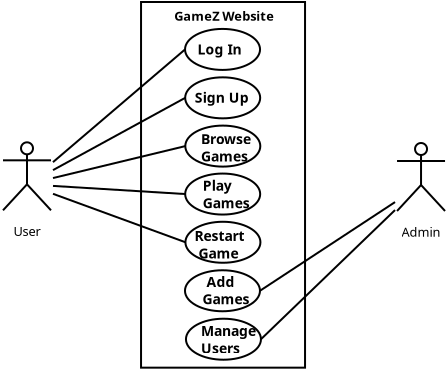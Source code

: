 <?xml version="1.0" encoding="UTF-8"?>
<dia:diagram xmlns:dia="http://www.lysator.liu.se/~alla/dia/">
  <dia:layer name="Background" visible="true" active="true">
    <dia:object type="Standard - Box" version="0" id="O0">
      <dia:attribute name="obj_pos">
        <dia:point val="22.389,-21.583"/>
      </dia:attribute>
      <dia:attribute name="obj_bb">
        <dia:rectangle val="22.339,-21.633;30.639,-3.25"/>
      </dia:attribute>
      <dia:attribute name="elem_corner">
        <dia:point val="22.389,-21.583"/>
      </dia:attribute>
      <dia:attribute name="elem_width">
        <dia:real val="8.2"/>
      </dia:attribute>
      <dia:attribute name="elem_height">
        <dia:real val="18.283"/>
      </dia:attribute>
      <dia:attribute name="show_background">
        <dia:boolean val="true"/>
      </dia:attribute>
    </dia:object>
    <dia:object type="Standard - Ellipse" version="0" id="O1">
      <dia:attribute name="obj_pos">
        <dia:point val="24.589,-20.237"/>
      </dia:attribute>
      <dia:attribute name="obj_bb">
        <dia:rectangle val="24.539,-20.287;28.389,-18.137"/>
      </dia:attribute>
      <dia:attribute name="elem_corner">
        <dia:point val="24.589,-20.237"/>
      </dia:attribute>
      <dia:attribute name="elem_width">
        <dia:real val="3.75"/>
      </dia:attribute>
      <dia:attribute name="elem_height">
        <dia:real val="2.05"/>
      </dia:attribute>
    </dia:object>
    <dia:object type="Standard - Text" version="1" id="O2">
      <dia:attribute name="obj_pos">
        <dia:point val="25.214,-18.962"/>
      </dia:attribute>
      <dia:attribute name="obj_bb">
        <dia:rectangle val="25.214,-19.675;27.719,-18.752"/>
      </dia:attribute>
      <dia:attribute name="text">
        <dia:composite type="text">
          <dia:attribute name="string">
            <dia:string>#Log In#</dia:string>
          </dia:attribute>
          <dia:attribute name="font">
            <dia:font family="JetBrainsMono NF SemiBold" style="64" name="Courier"/>
          </dia:attribute>
          <dia:attribute name="height">
            <dia:real val="0.871"/>
          </dia:attribute>
          <dia:attribute name="pos">
            <dia:point val="25.214,-18.962"/>
          </dia:attribute>
          <dia:attribute name="color">
            <dia:color val="#000000"/>
          </dia:attribute>
          <dia:attribute name="alignment">
            <dia:enum val="0"/>
          </dia:attribute>
        </dia:composite>
      </dia:attribute>
      <dia:attribute name="valign">
        <dia:enum val="3"/>
      </dia:attribute>
    </dia:object>
    <dia:object type="Standard - Ellipse" version="0" id="O3">
      <dia:attribute name="obj_pos">
        <dia:point val="24.596,-17.816"/>
      </dia:attribute>
      <dia:attribute name="obj_bb">
        <dia:rectangle val="24.546,-17.866;28.396,-15.716"/>
      </dia:attribute>
      <dia:attribute name="elem_corner">
        <dia:point val="24.596,-17.816"/>
      </dia:attribute>
      <dia:attribute name="elem_width">
        <dia:real val="3.75"/>
      </dia:attribute>
      <dia:attribute name="elem_height">
        <dia:real val="2.05"/>
      </dia:attribute>
    </dia:object>
    <dia:object type="Standard - Text" version="1" id="O4">
      <dia:attribute name="obj_pos">
        <dia:point val="25.071,-16.541"/>
      </dia:attribute>
      <dia:attribute name="obj_bb">
        <dia:rectangle val="25.071,-17.253;27.993,-16.331"/>
      </dia:attribute>
      <dia:attribute name="text">
        <dia:composite type="text">
          <dia:attribute name="string">
            <dia:string>#Sign Up#</dia:string>
          </dia:attribute>
          <dia:attribute name="font">
            <dia:font family="JetBrainsMono NF SemiBold" style="64" name="Courier"/>
          </dia:attribute>
          <dia:attribute name="height">
            <dia:real val="0.871"/>
          </dia:attribute>
          <dia:attribute name="pos">
            <dia:point val="25.071,-16.541"/>
          </dia:attribute>
          <dia:attribute name="color">
            <dia:color val="#000000"/>
          </dia:attribute>
          <dia:attribute name="alignment">
            <dia:enum val="0"/>
          </dia:attribute>
        </dia:composite>
      </dia:attribute>
      <dia:attribute name="valign">
        <dia:enum val="3"/>
      </dia:attribute>
    </dia:object>
    <dia:object type="Standard - Ellipse" version="0" id="O5">
      <dia:attribute name="obj_pos">
        <dia:point val="24.602,-15.403"/>
      </dia:attribute>
      <dia:attribute name="obj_bb">
        <dia:rectangle val="24.552,-15.453;28.402,-13.303"/>
      </dia:attribute>
      <dia:attribute name="elem_corner">
        <dia:point val="24.602,-15.403"/>
      </dia:attribute>
      <dia:attribute name="elem_width">
        <dia:real val="3.75"/>
      </dia:attribute>
      <dia:attribute name="elem_height">
        <dia:real val="2.05"/>
      </dia:attribute>
    </dia:object>
    <dia:object type="Standard - Text" version="1" id="O6">
      <dia:attribute name="obj_pos">
        <dia:point val="25.385,-14.476"/>
      </dia:attribute>
      <dia:attribute name="obj_bb">
        <dia:rectangle val="25.385,-15.189;27.89,-13.395"/>
      </dia:attribute>
      <dia:attribute name="text">
        <dia:composite type="text">
          <dia:attribute name="string">
            <dia:string>#Browse
Games#</dia:string>
          </dia:attribute>
          <dia:attribute name="font">
            <dia:font family="JetBrainsMono NF SemiBold" style="64" name="Courier"/>
          </dia:attribute>
          <dia:attribute name="height">
            <dia:real val="0.871"/>
          </dia:attribute>
          <dia:attribute name="pos">
            <dia:point val="25.385,-14.476"/>
          </dia:attribute>
          <dia:attribute name="color">
            <dia:color val="#000000"/>
          </dia:attribute>
          <dia:attribute name="alignment">
            <dia:enum val="0"/>
          </dia:attribute>
        </dia:composite>
      </dia:attribute>
      <dia:attribute name="valign">
        <dia:enum val="3"/>
      </dia:attribute>
    </dia:object>
    <dia:object type="Standard - Ellipse" version="0" id="O7">
      <dia:attribute name="obj_pos">
        <dia:point val="24.596,-13.005"/>
      </dia:attribute>
      <dia:attribute name="obj_bb">
        <dia:rectangle val="24.546,-13.055;28.396,-10.905"/>
      </dia:attribute>
      <dia:attribute name="elem_corner">
        <dia:point val="24.596,-13.005"/>
      </dia:attribute>
      <dia:attribute name="elem_width">
        <dia:real val="3.75"/>
      </dia:attribute>
      <dia:attribute name="elem_height">
        <dia:real val="2.05"/>
      </dia:attribute>
    </dia:object>
    <dia:object type="Standard - Text" version="1" id="O8">
      <dia:attribute name="obj_pos">
        <dia:point val="25.474,-12.141"/>
      </dia:attribute>
      <dia:attribute name="obj_bb">
        <dia:rectangle val="25.474,-12.854;27.561,-11.061"/>
      </dia:attribute>
      <dia:attribute name="text">
        <dia:composite type="text">
          <dia:attribute name="string">
            <dia:string>#Play
Games#</dia:string>
          </dia:attribute>
          <dia:attribute name="font">
            <dia:font family="JetBrainsMono NF SemiBold" style="64" name="Courier"/>
          </dia:attribute>
          <dia:attribute name="height">
            <dia:real val="0.871"/>
          </dia:attribute>
          <dia:attribute name="pos">
            <dia:point val="25.474,-12.141"/>
          </dia:attribute>
          <dia:attribute name="color">
            <dia:color val="#000000"/>
          </dia:attribute>
          <dia:attribute name="alignment">
            <dia:enum val="0"/>
          </dia:attribute>
        </dia:composite>
      </dia:attribute>
      <dia:attribute name="valign">
        <dia:enum val="3"/>
      </dia:attribute>
    </dia:object>
    <dia:object type="Standard - Text" version="1" id="O9">
      <dia:attribute name="obj_pos">
        <dia:point val="24.053,-20.65"/>
      </dia:attribute>
      <dia:attribute name="obj_bb">
        <dia:rectangle val="24.053,-21.29;29.098,-20.518"/>
      </dia:attribute>
      <dia:attribute name="text">
        <dia:composite type="text">
          <dia:attribute name="string">
            <dia:string>#GameZ Website#</dia:string>
          </dia:attribute>
          <dia:attribute name="font">
            <dia:font family="sans" style="80" name="Helvetica-Bold"/>
          </dia:attribute>
          <dia:attribute name="height">
            <dia:real val="0.8"/>
          </dia:attribute>
          <dia:attribute name="pos">
            <dia:point val="24.053,-20.65"/>
          </dia:attribute>
          <dia:attribute name="color">
            <dia:color val="#000000"/>
          </dia:attribute>
          <dia:attribute name="alignment">
            <dia:enum val="0"/>
          </dia:attribute>
        </dia:composite>
      </dia:attribute>
      <dia:attribute name="valign">
        <dia:enum val="3"/>
      </dia:attribute>
    </dia:object>
    <dia:object type="UML - Actor" version="0" id="O10">
      <dia:attribute name="obj_pos">
        <dia:point val="16.687,-12.467"/>
      </dia:attribute>
      <dia:attribute name="obj_bb">
        <dia:rectangle val="15.387,-15.217;17.987,-9.717"/>
      </dia:attribute>
      <dia:attribute name="meta">
        <dia:composite type="dict"/>
      </dia:attribute>
      <dia:attribute name="elem_corner">
        <dia:point val="15.437,-15.167"/>
      </dia:attribute>
      <dia:attribute name="elem_width">
        <dia:real val="2.5"/>
      </dia:attribute>
      <dia:attribute name="elem_height">
        <dia:real val="5.4"/>
      </dia:attribute>
      <dia:attribute name="line_width">
        <dia:real val="0.1"/>
      </dia:attribute>
      <dia:attribute name="line_colour">
        <dia:color val="#000000"/>
      </dia:attribute>
      <dia:attribute name="fill_colour">
        <dia:color val="#ffffff"/>
      </dia:attribute>
      <dia:attribute name="text">
        <dia:composite type="text">
          <dia:attribute name="string">
            <dia:string>#User#</dia:string>
          </dia:attribute>
          <dia:attribute name="font">
            <dia:font family="sans" style="0" name="Helvetica"/>
          </dia:attribute>
          <dia:attribute name="height">
            <dia:real val="0.8"/>
          </dia:attribute>
          <dia:attribute name="pos">
            <dia:point val="16.687,-9.927"/>
          </dia:attribute>
          <dia:attribute name="color">
            <dia:color val="#000000"/>
          </dia:attribute>
          <dia:attribute name="alignment">
            <dia:enum val="1"/>
          </dia:attribute>
        </dia:composite>
      </dia:attribute>
    </dia:object>
    <dia:object type="Standard - Line" version="0" id="O11">
      <dia:attribute name="obj_pos">
        <dia:point val="17.986,-13.575"/>
      </dia:attribute>
      <dia:attribute name="obj_bb">
        <dia:rectangle val="17.915,-19.283;24.659,-13.504"/>
      </dia:attribute>
      <dia:attribute name="conn_endpoints">
        <dia:point val="17.986,-13.575"/>
        <dia:point val="24.589,-19.212"/>
      </dia:attribute>
      <dia:attribute name="numcp">
        <dia:int val="1"/>
      </dia:attribute>
      <dia:connections>
        <dia:connection handle="0" to="O10" connection="8"/>
        <dia:connection handle="1" to="O1" connection="3"/>
      </dia:connections>
    </dia:object>
    <dia:object type="Standard - Line" version="0" id="O12">
      <dia:attribute name="obj_pos">
        <dia:point val="17.987,-13.177"/>
      </dia:attribute>
      <dia:attribute name="obj_bb">
        <dia:rectangle val="17.919,-16.859;24.663,-13.11"/>
      </dia:attribute>
      <dia:attribute name="conn_endpoints">
        <dia:point val="17.987,-13.177"/>
        <dia:point val="24.596,-16.791"/>
      </dia:attribute>
      <dia:attribute name="numcp">
        <dia:int val="1"/>
      </dia:attribute>
      <dia:connections>
        <dia:connection handle="0" to="O10" connection="8"/>
        <dia:connection handle="1" to="O3" connection="3"/>
      </dia:connections>
    </dia:object>
    <dia:object type="Standard - Line" version="0" id="O13">
      <dia:attribute name="obj_pos">
        <dia:point val="17.987,-12.78"/>
      </dia:attribute>
      <dia:attribute name="obj_bb">
        <dia:rectangle val="17.927,-14.438;24.663,-12.72"/>
      </dia:attribute>
      <dia:attribute name="conn_endpoints">
        <dia:point val="17.987,-12.78"/>
        <dia:point val="24.602,-14.378"/>
      </dia:attribute>
      <dia:attribute name="numcp">
        <dia:int val="1"/>
      </dia:attribute>
      <dia:connections>
        <dia:connection handle="0" to="O10" connection="8"/>
        <dia:connection handle="1" to="O5" connection="3"/>
      </dia:connections>
    </dia:object>
    <dia:object type="Standard - Line" version="0" id="O14">
      <dia:attribute name="obj_pos">
        <dia:point val="17.987,-12.387"/>
      </dia:attribute>
      <dia:attribute name="obj_bb">
        <dia:rectangle val="17.934,-12.44;24.649,-11.927"/>
      </dia:attribute>
      <dia:attribute name="conn_endpoints">
        <dia:point val="17.987,-12.387"/>
        <dia:point val="24.596,-11.98"/>
      </dia:attribute>
      <dia:attribute name="numcp">
        <dia:int val="1"/>
      </dia:attribute>
      <dia:connections>
        <dia:connection handle="0" to="O10" connection="8"/>
        <dia:connection handle="1" to="O7" connection="3"/>
      </dia:connections>
    </dia:object>
    <dia:object type="Standard - Ellipse" version="0" id="O15">
      <dia:attribute name="obj_pos">
        <dia:point val="24.608,-10.595"/>
      </dia:attribute>
      <dia:attribute name="obj_bb">
        <dia:rectangle val="24.558,-10.645;28.408,-8.495"/>
      </dia:attribute>
      <dia:attribute name="elem_corner">
        <dia:point val="24.608,-10.595"/>
      </dia:attribute>
      <dia:attribute name="elem_width">
        <dia:real val="3.75"/>
      </dia:attribute>
      <dia:attribute name="elem_height">
        <dia:real val="2.05"/>
      </dia:attribute>
    </dia:object>
    <dia:object type="Standard - Text" version="1" id="O16">
      <dia:attribute name="obj_pos">
        <dia:point val="25.059,-9.633"/>
      </dia:attribute>
      <dia:attribute name="obj_bb">
        <dia:rectangle val="25.059,-10.345;27.982,-8.552"/>
      </dia:attribute>
      <dia:attribute name="text">
        <dia:composite type="text">
          <dia:attribute name="string">
            <dia:string>#Restart
 Game#</dia:string>
          </dia:attribute>
          <dia:attribute name="font">
            <dia:font family="JetBrainsMono NF SemiBold" style="64" name="Courier"/>
          </dia:attribute>
          <dia:attribute name="height">
            <dia:real val="0.871"/>
          </dia:attribute>
          <dia:attribute name="pos">
            <dia:point val="25.059,-9.633"/>
          </dia:attribute>
          <dia:attribute name="color">
            <dia:color val="#000000"/>
          </dia:attribute>
          <dia:attribute name="alignment">
            <dia:enum val="0"/>
          </dia:attribute>
        </dia:composite>
      </dia:attribute>
      <dia:attribute name="valign">
        <dia:enum val="3"/>
      </dia:attribute>
    </dia:object>
    <dia:object type="Standard - Ellipse" version="0" id="O17">
      <dia:attribute name="obj_pos">
        <dia:point val="24.586,-8.17"/>
      </dia:attribute>
      <dia:attribute name="obj_bb">
        <dia:rectangle val="24.536,-8.22;28.386,-6.07"/>
      </dia:attribute>
      <dia:attribute name="elem_corner">
        <dia:point val="24.586,-8.17"/>
      </dia:attribute>
      <dia:attribute name="elem_width">
        <dia:real val="3.75"/>
      </dia:attribute>
      <dia:attribute name="elem_height">
        <dia:real val="2.05"/>
      </dia:attribute>
    </dia:object>
    <dia:object type="Standard - Text" version="1" id="O18">
      <dia:attribute name="obj_pos">
        <dia:point val="25.464,-7.339"/>
      </dia:attribute>
      <dia:attribute name="obj_bb">
        <dia:rectangle val="25.464,-8.051;27.551,-6.258"/>
      </dia:attribute>
      <dia:attribute name="text">
        <dia:composite type="text">
          <dia:attribute name="string">
            <dia:string># Add
Games#</dia:string>
          </dia:attribute>
          <dia:attribute name="font">
            <dia:font family="JetBrainsMono NF SemiBold" style="64" name="Courier"/>
          </dia:attribute>
          <dia:attribute name="height">
            <dia:real val="0.871"/>
          </dia:attribute>
          <dia:attribute name="pos">
            <dia:point val="25.464,-7.339"/>
          </dia:attribute>
          <dia:attribute name="color">
            <dia:color val="#000000"/>
          </dia:attribute>
          <dia:attribute name="alignment">
            <dia:enum val="0"/>
          </dia:attribute>
        </dia:composite>
      </dia:attribute>
      <dia:attribute name="valign">
        <dia:enum val="3"/>
      </dia:attribute>
    </dia:object>
    <dia:object type="Standard - Ellipse" version="0" id="O19">
      <dia:attribute name="obj_pos">
        <dia:point val="24.635,-5.747"/>
      </dia:attribute>
      <dia:attribute name="obj_bb">
        <dia:rectangle val="24.585,-5.797;28.435,-3.647"/>
      </dia:attribute>
      <dia:attribute name="elem_corner">
        <dia:point val="24.635,-5.747"/>
      </dia:attribute>
      <dia:attribute name="elem_width">
        <dia:real val="3.75"/>
      </dia:attribute>
      <dia:attribute name="elem_height">
        <dia:real val="2.05"/>
      </dia:attribute>
    </dia:object>
    <dia:object type="Standard - Text" version="1" id="O20">
      <dia:attribute name="obj_pos">
        <dia:point val="25.382,-4.884"/>
      </dia:attribute>
      <dia:attribute name="obj_bb">
        <dia:rectangle val="25.382,-5.596;27.887,-3.803"/>
      </dia:attribute>
      <dia:attribute name="text">
        <dia:composite type="text">
          <dia:attribute name="string">
            <dia:string>#Manage
Users#</dia:string>
          </dia:attribute>
          <dia:attribute name="font">
            <dia:font family="JetBrainsMono NF SemiBold" style="64" name="Courier"/>
          </dia:attribute>
          <dia:attribute name="height">
            <dia:real val="0.871"/>
          </dia:attribute>
          <dia:attribute name="pos">
            <dia:point val="25.382,-4.884"/>
          </dia:attribute>
          <dia:attribute name="color">
            <dia:color val="#000000"/>
          </dia:attribute>
          <dia:attribute name="alignment">
            <dia:enum val="0"/>
          </dia:attribute>
        </dia:composite>
      </dia:attribute>
      <dia:attribute name="valign">
        <dia:enum val="3"/>
      </dia:attribute>
    </dia:object>
    <dia:object type="Standard - Line" version="0" id="O21">
      <dia:attribute name="obj_pos">
        <dia:point val="24.608,-9.57"/>
      </dia:attribute>
      <dia:attribute name="obj_bb">
        <dia:rectangle val="17.923,-12.055;24.672,-9.506"/>
      </dia:attribute>
      <dia:attribute name="conn_endpoints">
        <dia:point val="24.608,-9.57"/>
        <dia:point val="17.987,-11.991"/>
      </dia:attribute>
      <dia:attribute name="numcp">
        <dia:int val="1"/>
      </dia:attribute>
      <dia:connections>
        <dia:connection handle="0" to="O15" connection="3"/>
        <dia:connection handle="1" to="O10" connection="8"/>
      </dia:connections>
    </dia:object>
    <dia:object type="UML - Actor" version="0" id="O22">
      <dia:attribute name="obj_pos">
        <dia:point val="36.389,-12.433"/>
      </dia:attribute>
      <dia:attribute name="obj_bb">
        <dia:rectangle val="35.089,-15.183;37.689,-9.683"/>
      </dia:attribute>
      <dia:attribute name="meta">
        <dia:composite type="dict"/>
      </dia:attribute>
      <dia:attribute name="elem_corner">
        <dia:point val="35.139,-15.133"/>
      </dia:attribute>
      <dia:attribute name="elem_width">
        <dia:real val="2.5"/>
      </dia:attribute>
      <dia:attribute name="elem_height">
        <dia:real val="5.4"/>
      </dia:attribute>
      <dia:attribute name="line_width">
        <dia:real val="0.1"/>
      </dia:attribute>
      <dia:attribute name="line_colour">
        <dia:color val="#000000"/>
      </dia:attribute>
      <dia:attribute name="fill_colour">
        <dia:color val="#ffffff"/>
      </dia:attribute>
      <dia:attribute name="text">
        <dia:composite type="text">
          <dia:attribute name="string">
            <dia:string>#Admin#</dia:string>
          </dia:attribute>
          <dia:attribute name="font">
            <dia:font family="sans" style="0" name="Helvetica"/>
          </dia:attribute>
          <dia:attribute name="height">
            <dia:real val="0.8"/>
          </dia:attribute>
          <dia:attribute name="pos">
            <dia:point val="36.389,-9.893"/>
          </dia:attribute>
          <dia:attribute name="color">
            <dia:color val="#000000"/>
          </dia:attribute>
          <dia:attribute name="alignment">
            <dia:enum val="1"/>
          </dia:attribute>
        </dia:composite>
      </dia:attribute>
    </dia:object>
    <dia:object type="Standard - Line" version="0" id="O23">
      <dia:attribute name="obj_pos">
        <dia:point val="35.089,-11.579"/>
      </dia:attribute>
      <dia:attribute name="obj_bb">
        <dia:rectangle val="28.267,-11.649;35.158,-7.076"/>
      </dia:attribute>
      <dia:attribute name="conn_endpoints">
        <dia:point val="35.089,-11.579"/>
        <dia:point val="28.336,-7.145"/>
      </dia:attribute>
      <dia:attribute name="numcp">
        <dia:int val="1"/>
      </dia:attribute>
      <dia:connections>
        <dia:connection handle="0" to="O22" connection="8"/>
        <dia:connection handle="1" to="O17" connection="4"/>
      </dia:connections>
    </dia:object>
    <dia:object type="Standard - Line" version="0" id="O24">
      <dia:attribute name="obj_pos">
        <dia:point val="35.089,-11.181"/>
      </dia:attribute>
      <dia:attribute name="obj_bb">
        <dia:rectangle val="28.314,-11.251;35.159,-4.652"/>
      </dia:attribute>
      <dia:attribute name="conn_endpoints">
        <dia:point val="35.089,-11.181"/>
        <dia:point val="28.385,-4.722"/>
      </dia:attribute>
      <dia:attribute name="numcp">
        <dia:int val="1"/>
      </dia:attribute>
      <dia:connections>
        <dia:connection handle="0" to="O22" connection="8"/>
        <dia:connection handle="1" to="O19" connection="4"/>
      </dia:connections>
    </dia:object>
  </dia:layer>
</dia:diagram>
